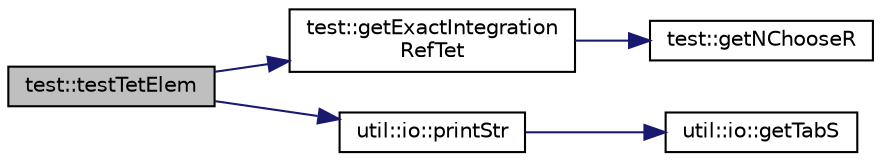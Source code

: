 digraph "test::testTetElem"
{
  edge [fontname="Helvetica",fontsize="10",labelfontname="Helvetica",labelfontsize="10"];
  node [fontname="Helvetica",fontsize="10",shape=record];
  rankdir="LR";
  Node24 [label="test::testTetElem",height=0.2,width=0.4,color="black", fillcolor="grey75", style="filled", fontcolor="black"];
  Node24 -> Node25 [color="midnightblue",fontsize="10",style="solid",fontname="Helvetica"];
  Node25 [label="test::getExactIntegration\lRefTet",height=0.2,width=0.4,color="black", fillcolor="white", style="filled",URL="$namespacetest.html#af43e065c49520ee624134a11bdfe3643",tooltip="Computes integration of polynomial exactly over reference tetrahedral. "];
  Node25 -> Node26 [color="midnightblue",fontsize="10",style="solid",fontname="Helvetica"];
  Node26 [label="test::getNChooseR",height=0.2,width=0.4,color="black", fillcolor="white", style="filled",URL="$namespacetest.html#a44d761477bf0e6293198849c53cb8abc",tooltip="Computes  \"n choose r\". "];
  Node24 -> Node27 [color="midnightblue",fontsize="10",style="solid",fontname="Helvetica"];
  Node27 [label="util::io::printStr",height=0.2,width=0.4,color="black", fillcolor="white", style="filled",URL="$namespaceutil_1_1io.html#a1c93ac0c8a7bf4145a5358e205fa2d33",tooltip="Returns formatted string for output. "];
  Node27 -> Node28 [color="midnightblue",fontsize="10",style="solid",fontname="Helvetica"];
  Node28 [label="util::io::getTabS",height=0.2,width=0.4,color="black", fillcolor="white", style="filled",URL="$namespaceutil_1_1io.html#a38afb09a152cca4061850f4123bd3aeb",tooltip="Returns tab spaces of given size. "];
}
